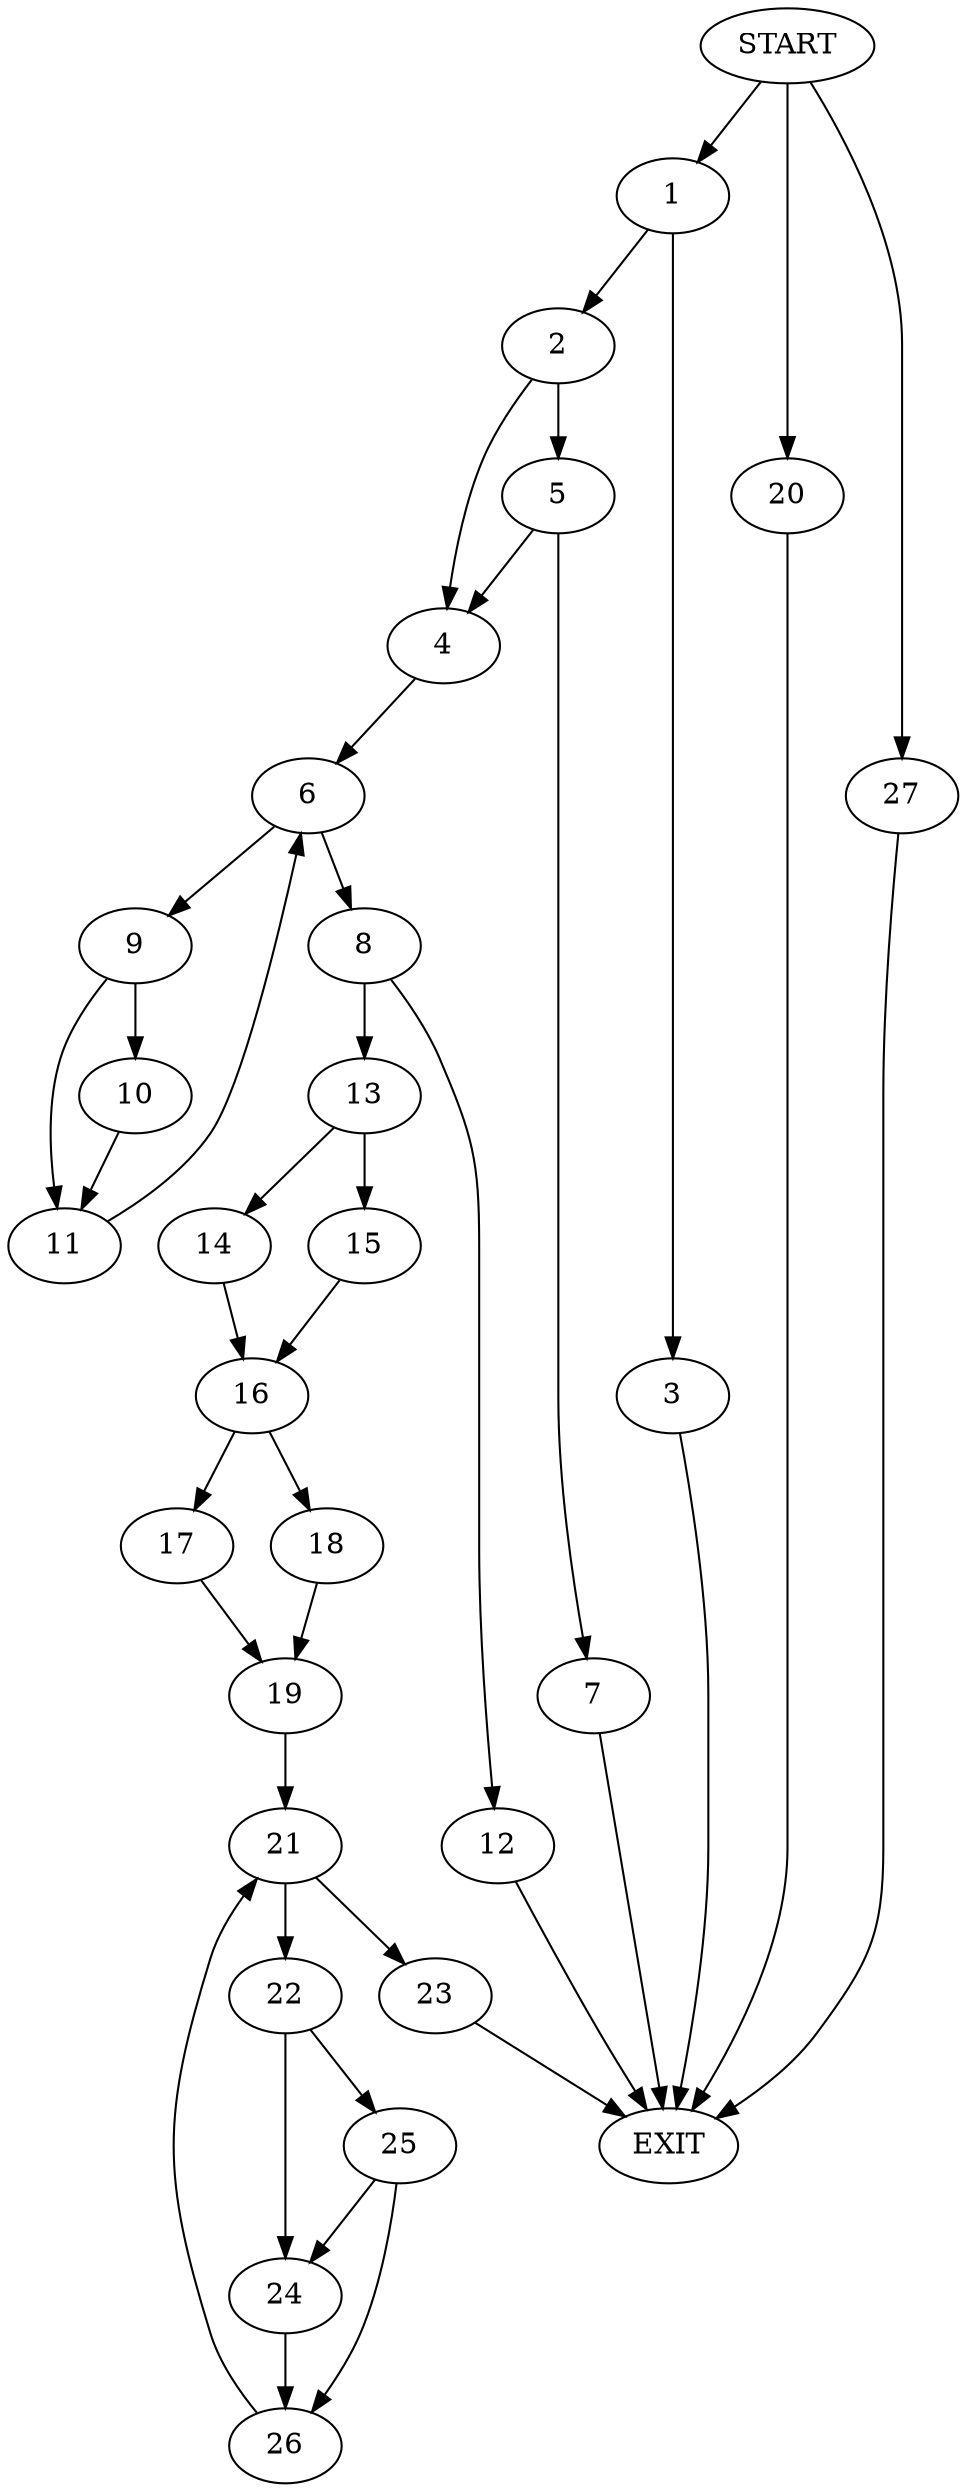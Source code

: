 digraph {
0 [label="START"]
28 [label="EXIT"]
0 -> 1
1 -> 2
1 -> 3
2 -> 4
2 -> 5
3 -> 28
4 -> 6
5 -> 4
5 -> 7
7 -> 28
6 -> 8
6 -> 9
9 -> 10
9 -> 11
8 -> 12
8 -> 13
10 -> 11
11 -> 6
13 -> 14
13 -> 15
12 -> 28
14 -> 16
15 -> 16
16 -> 17
16 -> 18
18 -> 19
17 -> 19
0 -> 20
20 -> 28
19 -> 21
21 -> 22
21 -> 23
23 -> 28
22 -> 24
22 -> 25
24 -> 26
25 -> 24
25 -> 26
26 -> 21
0 -> 27
27 -> 28
}
